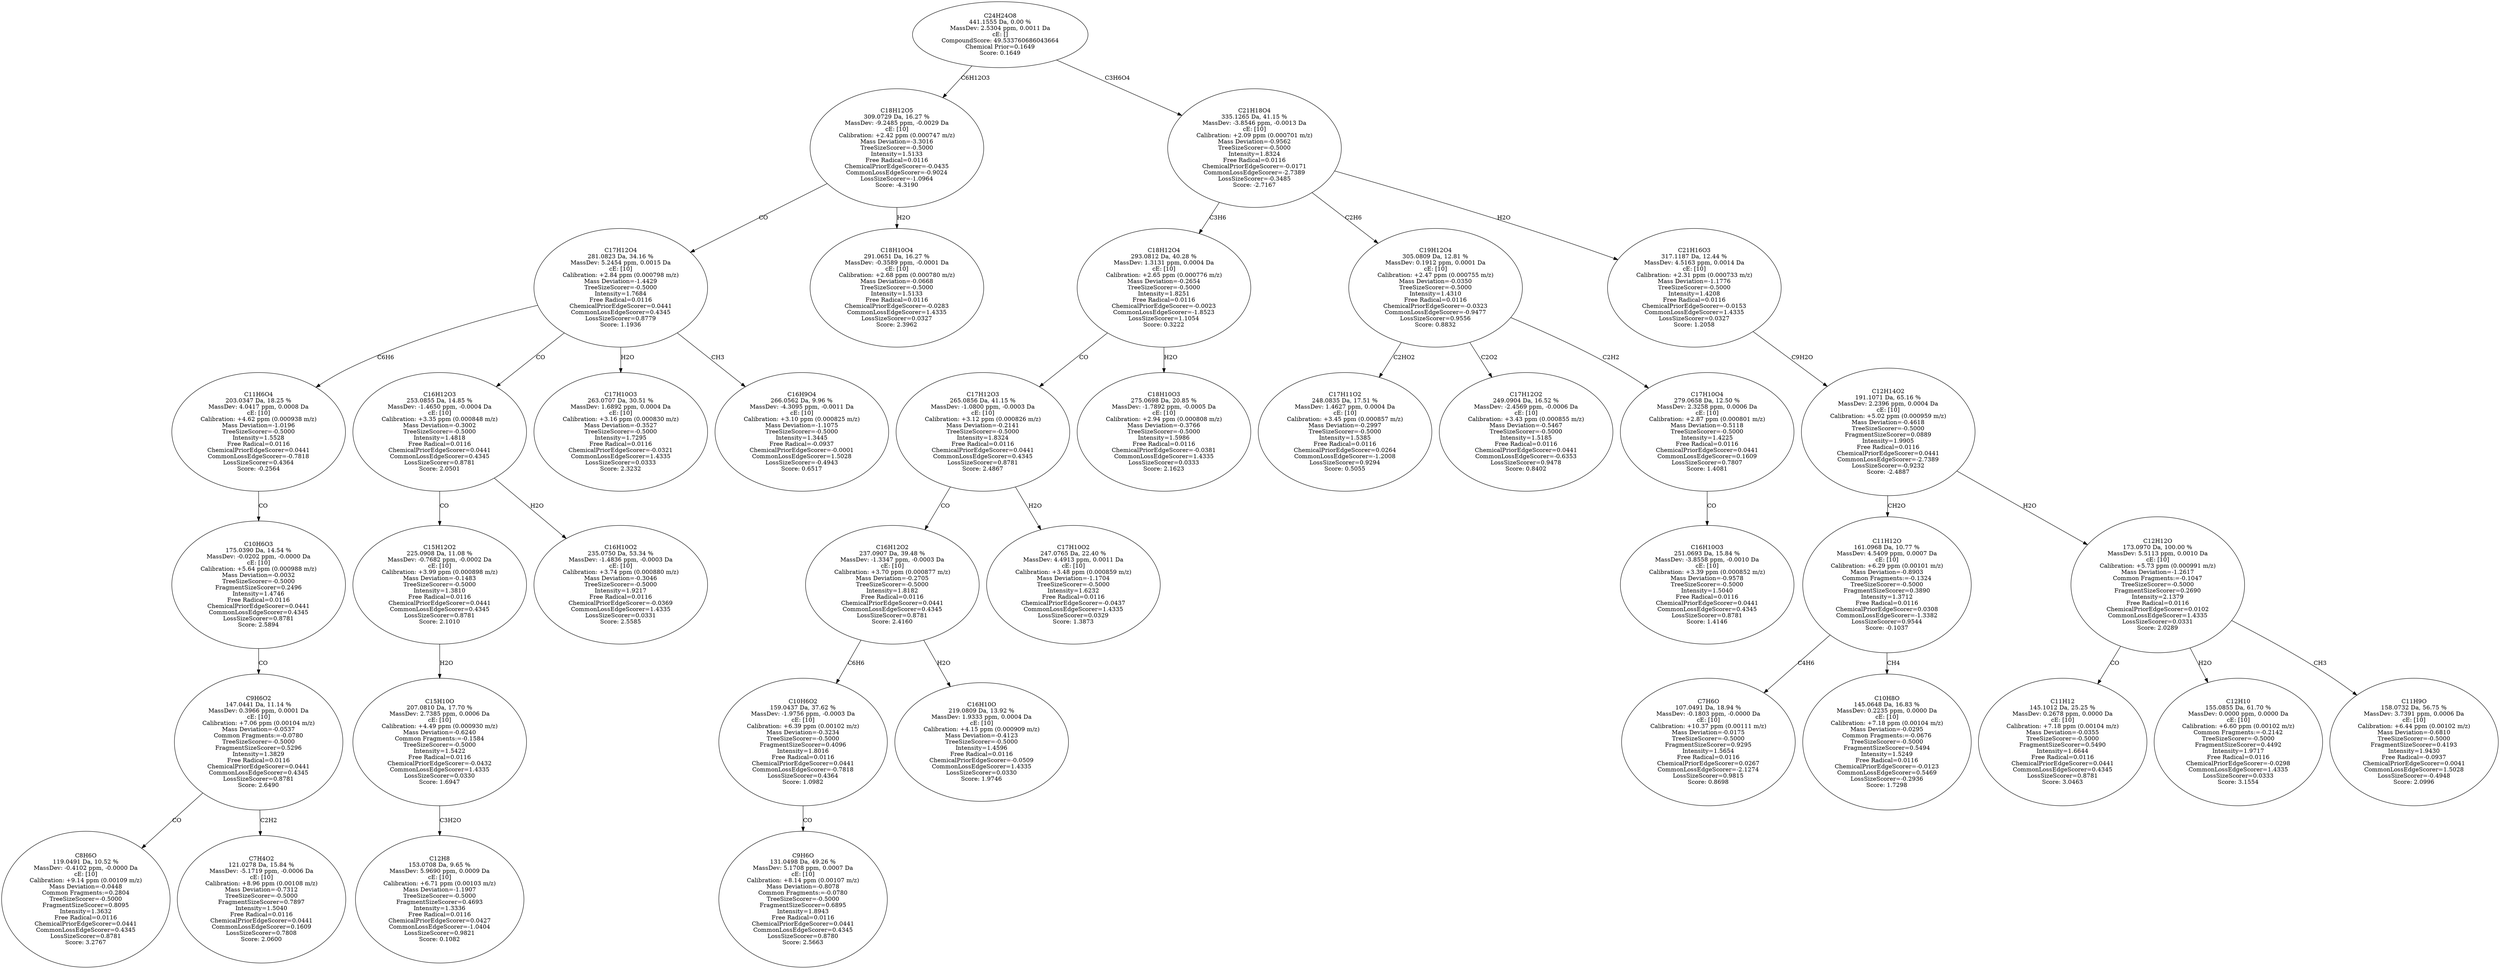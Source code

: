 strict digraph {
v1 [label="C8H6O\n119.0491 Da, 10.52 %\nMassDev: -0.4102 ppm, -0.0000 Da\ncE: [10]\nCalibration: +9.14 ppm (0.00109 m/z)\nMass Deviation=-0.0448\nCommon Fragments:=0.2804\nTreeSizeScorer=-0.5000\nFragmentSizeScorer=0.8095\nIntensity=1.3632\nFree Radical=0.0116\nChemicalPriorEdgeScorer=0.0441\nCommonLossEdgeScorer=0.4345\nLossSizeScorer=0.8781\nScore: 3.2767"];
v2 [label="C7H4O2\n121.0278 Da, 15.84 %\nMassDev: -5.1719 ppm, -0.0006 Da\ncE: [10]\nCalibration: +8.96 ppm (0.00108 m/z)\nMass Deviation=-0.7312\nTreeSizeScorer=-0.5000\nFragmentSizeScorer=0.7897\nIntensity=1.5040\nFree Radical=0.0116\nChemicalPriorEdgeScorer=0.0441\nCommonLossEdgeScorer=0.1609\nLossSizeScorer=0.7808\nScore: 2.0600"];
v3 [label="C9H6O2\n147.0441 Da, 11.14 %\nMassDev: 0.3966 ppm, 0.0001 Da\ncE: [10]\nCalibration: +7.06 ppm (0.00104 m/z)\nMass Deviation=-0.0537\nCommon Fragments:=-0.0780\nTreeSizeScorer=-0.5000\nFragmentSizeScorer=0.5296\nIntensity=1.3829\nFree Radical=0.0116\nChemicalPriorEdgeScorer=0.0441\nCommonLossEdgeScorer=0.4345\nLossSizeScorer=0.8781\nScore: 2.6490"];
v4 [label="C10H6O3\n175.0390 Da, 14.54 %\nMassDev: -0.0202 ppm, -0.0000 Da\ncE: [10]\nCalibration: +5.64 ppm (0.000988 m/z)\nMass Deviation=-0.0032\nTreeSizeScorer=-0.5000\nFragmentSizeScorer=0.2496\nIntensity=1.4746\nFree Radical=0.0116\nChemicalPriorEdgeScorer=0.0441\nCommonLossEdgeScorer=0.4345\nLossSizeScorer=0.8781\nScore: 2.5894"];
v5 [label="C11H6O4\n203.0347 Da, 18.25 %\nMassDev: 4.0417 ppm, 0.0008 Da\ncE: [10]\nCalibration: +4.62 ppm (0.000938 m/z)\nMass Deviation=-1.0196\nTreeSizeScorer=-0.5000\nIntensity=1.5528\nFree Radical=0.0116\nChemicalPriorEdgeScorer=0.0441\nCommonLossEdgeScorer=-0.7818\nLossSizeScorer=0.4364\nScore: -0.2564"];
v6 [label="C12H8\n153.0708 Da, 9.65 %\nMassDev: 5.9690 ppm, 0.0009 Da\ncE: [10]\nCalibration: +6.71 ppm (0.00103 m/z)\nMass Deviation=-1.1907\nTreeSizeScorer=-0.5000\nFragmentSizeScorer=0.4693\nIntensity=1.3336\nFree Radical=0.0116\nChemicalPriorEdgeScorer=0.0427\nCommonLossEdgeScorer=-1.0404\nLossSizeScorer=0.9821\nScore: 0.1082"];
v7 [label="C15H10O\n207.0810 Da, 17.70 %\nMassDev: 2.7385 ppm, 0.0006 Da\ncE: [10]\nCalibration: +4.49 ppm (0.000930 m/z)\nMass Deviation=-0.6240\nCommon Fragments:=-0.1584\nTreeSizeScorer=-0.5000\nIntensity=1.5422\nFree Radical=0.0116\nChemicalPriorEdgeScorer=-0.0432\nCommonLossEdgeScorer=1.4335\nLossSizeScorer=0.0330\nScore: 1.6947"];
v8 [label="C15H12O2\n225.0908 Da, 11.08 %\nMassDev: -0.7682 ppm, -0.0002 Da\ncE: [10]\nCalibration: +3.99 ppm (0.000898 m/z)\nMass Deviation=-0.1483\nTreeSizeScorer=-0.5000\nIntensity=1.3810\nFree Radical=0.0116\nChemicalPriorEdgeScorer=0.0441\nCommonLossEdgeScorer=0.4345\nLossSizeScorer=0.8781\nScore: 2.1010"];
v9 [label="C16H10O2\n235.0750 Da, 53.34 %\nMassDev: -1.4836 ppm, -0.0003 Da\ncE: [10]\nCalibration: +3.74 ppm (0.000880 m/z)\nMass Deviation=-0.3046\nTreeSizeScorer=-0.5000\nIntensity=1.9217\nFree Radical=0.0116\nChemicalPriorEdgeScorer=-0.0369\nCommonLossEdgeScorer=1.4335\nLossSizeScorer=0.0331\nScore: 2.5585"];
v10 [label="C16H12O3\n253.0855 Da, 14.85 %\nMassDev: -1.4650 ppm, -0.0004 Da\ncE: [10]\nCalibration: +3.35 ppm (0.000848 m/z)\nMass Deviation=-0.3002\nTreeSizeScorer=-0.5000\nIntensity=1.4818\nFree Radical=0.0116\nChemicalPriorEdgeScorer=0.0441\nCommonLossEdgeScorer=0.4345\nLossSizeScorer=0.8781\nScore: 2.0501"];
v11 [label="C17H10O3\n263.0707 Da, 30.51 %\nMassDev: 1.6892 ppm, 0.0004 Da\ncE: [10]\nCalibration: +3.16 ppm (0.000830 m/z)\nMass Deviation=-0.3527\nTreeSizeScorer=-0.5000\nIntensity=1.7295\nFree Radical=0.0116\nChemicalPriorEdgeScorer=-0.0321\nCommonLossEdgeScorer=1.4335\nLossSizeScorer=0.0333\nScore: 2.3232"];
v12 [label="C16H9O4\n266.0562 Da, 9.96 %\nMassDev: -4.3095 ppm, -0.0011 Da\ncE: [10]\nCalibration: +3.10 ppm (0.000825 m/z)\nMass Deviation=-1.1075\nTreeSizeScorer=-0.5000\nIntensity=1.3445\nFree Radical=-0.0937\nChemicalPriorEdgeScorer=-0.0001\nCommonLossEdgeScorer=1.5028\nLossSizeScorer=-0.4943\nScore: 0.6517"];
v13 [label="C17H12O4\n281.0823 Da, 34.16 %\nMassDev: 5.2454 ppm, 0.0015 Da\ncE: [10]\nCalibration: +2.84 ppm (0.000798 m/z)\nMass Deviation=-1.4429\nTreeSizeScorer=-0.5000\nIntensity=1.7684\nFree Radical=0.0116\nChemicalPriorEdgeScorer=0.0441\nCommonLossEdgeScorer=0.4345\nLossSizeScorer=0.8779\nScore: 1.1936"];
v14 [label="C18H10O4\n291.0651 Da, 16.27 %\nMassDev: -0.3589 ppm, -0.0001 Da\ncE: [10]\nCalibration: +2.68 ppm (0.000780 m/z)\nMass Deviation=-0.0668\nTreeSizeScorer=-0.5000\nIntensity=1.5133\nFree Radical=0.0116\nChemicalPriorEdgeScorer=-0.0283\nCommonLossEdgeScorer=1.4335\nLossSizeScorer=0.0327\nScore: 2.3962"];
v15 [label="C18H12O5\n309.0729 Da, 16.27 %\nMassDev: -9.2485 ppm, -0.0029 Da\ncE: [10]\nCalibration: +2.42 ppm (0.000747 m/z)\nMass Deviation=-3.3016\nTreeSizeScorer=-0.5000\nIntensity=1.5133\nFree Radical=0.0116\nChemicalPriorEdgeScorer=-0.0435\nCommonLossEdgeScorer=-0.9024\nLossSizeScorer=-1.0964\nScore: -4.3190"];
v16 [label="C9H6O\n131.0498 Da, 49.26 %\nMassDev: 5.1708 ppm, 0.0007 Da\ncE: [10]\nCalibration: +8.14 ppm (0.00107 m/z)\nMass Deviation=-0.8078\nCommon Fragments:=-0.0780\nTreeSizeScorer=-0.5000\nFragmentSizeScorer=0.6895\nIntensity=1.8943\nFree Radical=0.0116\nChemicalPriorEdgeScorer=0.0441\nCommonLossEdgeScorer=0.4345\nLossSizeScorer=0.8780\nScore: 2.5663"];
v17 [label="C10H6O2\n159.0437 Da, 37.62 %\nMassDev: -1.9756 ppm, -0.0003 Da\ncE: [10]\nCalibration: +6.39 ppm (0.00102 m/z)\nMass Deviation=-0.3234\nTreeSizeScorer=-0.5000\nFragmentSizeScorer=0.4096\nIntensity=1.8016\nFree Radical=0.0116\nChemicalPriorEdgeScorer=0.0441\nCommonLossEdgeScorer=-0.7818\nLossSizeScorer=0.4364\nScore: 1.0982"];
v18 [label="C16H10O\n219.0809 Da, 13.92 %\nMassDev: 1.9333 ppm, 0.0004 Da\ncE: [10]\nCalibration: +4.15 ppm (0.000909 m/z)\nMass Deviation=-0.4123\nTreeSizeScorer=-0.5000\nIntensity=1.4596\nFree Radical=0.0116\nChemicalPriorEdgeScorer=-0.0509\nCommonLossEdgeScorer=1.4335\nLossSizeScorer=0.0330\nScore: 1.9746"];
v19 [label="C16H12O2\n237.0907 Da, 39.48 %\nMassDev: -1.3347 ppm, -0.0003 Da\ncE: [10]\nCalibration: +3.70 ppm (0.000877 m/z)\nMass Deviation=-0.2705\nTreeSizeScorer=-0.5000\nIntensity=1.8182\nFree Radical=0.0116\nChemicalPriorEdgeScorer=0.0441\nCommonLossEdgeScorer=0.4345\nLossSizeScorer=0.8781\nScore: 2.4160"];
v20 [label="C17H10O2\n247.0765 Da, 22.40 %\nMassDev: 4.4913 ppm, 0.0011 Da\ncE: [10]\nCalibration: +3.48 ppm (0.000859 m/z)\nMass Deviation=-1.1704\nTreeSizeScorer=-0.5000\nIntensity=1.6232\nFree Radical=0.0116\nChemicalPriorEdgeScorer=-0.0437\nCommonLossEdgeScorer=1.4335\nLossSizeScorer=0.0329\nScore: 1.3873"];
v21 [label="C17H12O3\n265.0856 Da, 41.15 %\nMassDev: -1.0800 ppm, -0.0003 Da\ncE: [10]\nCalibration: +3.12 ppm (0.000826 m/z)\nMass Deviation=-0.2141\nTreeSizeScorer=-0.5000\nIntensity=1.8324\nFree Radical=0.0116\nChemicalPriorEdgeScorer=0.0441\nCommonLossEdgeScorer=0.4345\nLossSizeScorer=0.8781\nScore: 2.4867"];
v22 [label="C18H10O3\n275.0698 Da, 20.85 %\nMassDev: -1.7892 ppm, -0.0005 Da\ncE: [10]\nCalibration: +2.94 ppm (0.000808 m/z)\nMass Deviation=-0.3766\nTreeSizeScorer=-0.5000\nIntensity=1.5986\nFree Radical=0.0116\nChemicalPriorEdgeScorer=-0.0381\nCommonLossEdgeScorer=1.4335\nLossSizeScorer=0.0333\nScore: 2.1623"];
v23 [label="C18H12O4\n293.0812 Da, 40.28 %\nMassDev: 1.3131 ppm, 0.0004 Da\ncE: [10]\nCalibration: +2.65 ppm (0.000776 m/z)\nMass Deviation=-0.2654\nTreeSizeScorer=-0.5000\nIntensity=1.8251\nFree Radical=0.0116\nChemicalPriorEdgeScorer=-0.0023\nCommonLossEdgeScorer=-1.8523\nLossSizeScorer=1.1054\nScore: 0.3222"];
v24 [label="C17H11O2\n248.0835 Da, 17.51 %\nMassDev: 1.4627 ppm, 0.0004 Da\ncE: [10]\nCalibration: +3.45 ppm (0.000857 m/z)\nMass Deviation=-0.2997\nTreeSizeScorer=-0.5000\nIntensity=1.5385\nFree Radical=0.0116\nChemicalPriorEdgeScorer=0.0264\nCommonLossEdgeScorer=-1.2008\nLossSizeScorer=0.9294\nScore: 0.5055"];
v25 [label="C17H12O2\n249.0904 Da, 16.52 %\nMassDev: -2.4569 ppm, -0.0006 Da\ncE: [10]\nCalibration: +3.43 ppm (0.000855 m/z)\nMass Deviation=-0.5467\nTreeSizeScorer=-0.5000\nIntensity=1.5185\nFree Radical=0.0116\nChemicalPriorEdgeScorer=0.0441\nCommonLossEdgeScorer=-0.6353\nLossSizeScorer=0.9478\nScore: 0.8402"];
v26 [label="C16H10O3\n251.0693 Da, 15.84 %\nMassDev: -3.8558 ppm, -0.0010 Da\ncE: [10]\nCalibration: +3.39 ppm (0.000852 m/z)\nMass Deviation=-0.9578\nTreeSizeScorer=-0.5000\nIntensity=1.5040\nFree Radical=0.0116\nChemicalPriorEdgeScorer=0.0441\nCommonLossEdgeScorer=0.4345\nLossSizeScorer=0.8781\nScore: 1.4146"];
v27 [label="C17H10O4\n279.0658 Da, 12.50 %\nMassDev: 2.3258 ppm, 0.0006 Da\ncE: [10]\nCalibration: +2.87 ppm (0.000801 m/z)\nMass Deviation=-0.5118\nTreeSizeScorer=-0.5000\nIntensity=1.4225\nFree Radical=0.0116\nChemicalPriorEdgeScorer=0.0441\nCommonLossEdgeScorer=0.1609\nLossSizeScorer=0.7807\nScore: 1.4081"];
v28 [label="C19H12O4\n305.0809 Da, 12.81 %\nMassDev: 0.1912 ppm, 0.0001 Da\ncE: [10]\nCalibration: +2.47 ppm (0.000755 m/z)\nMass Deviation=-0.0350\nTreeSizeScorer=-0.5000\nIntensity=1.4310\nFree Radical=0.0116\nChemicalPriorEdgeScorer=-0.0323\nCommonLossEdgeScorer=-0.9477\nLossSizeScorer=0.9556\nScore: 0.8832"];
v29 [label="C7H6O\n107.0491 Da, 18.94 %\nMassDev: -0.1803 ppm, -0.0000 Da\ncE: [10]\nCalibration: +10.37 ppm (0.00111 m/z)\nMass Deviation=-0.0175\nTreeSizeScorer=-0.5000\nFragmentSizeScorer=0.9295\nIntensity=1.5654\nFree Radical=0.0116\nChemicalPriorEdgeScorer=0.0267\nCommonLossEdgeScorer=-2.1274\nLossSizeScorer=0.9815\nScore: 0.8698"];
v30 [label="C10H8O\n145.0648 Da, 16.83 %\nMassDev: 0.2235 ppm, 0.0000 Da\ncE: [10]\nCalibration: +7.18 ppm (0.00104 m/z)\nMass Deviation=-0.0295\nCommon Fragments:=-0.0676\nTreeSizeScorer=-0.5000\nFragmentSizeScorer=0.5494\nIntensity=1.5249\nFree Radical=0.0116\nChemicalPriorEdgeScorer=-0.0123\nCommonLossEdgeScorer=0.5469\nLossSizeScorer=-0.2936\nScore: 1.7298"];
v31 [label="C11H12O\n161.0968 Da, 10.77 %\nMassDev: 4.5409 ppm, 0.0007 Da\ncE: [10]\nCalibration: +6.29 ppm (0.00101 m/z)\nMass Deviation=-0.8903\nCommon Fragments:=-0.1324\nTreeSizeScorer=-0.5000\nFragmentSizeScorer=0.3890\nIntensity=1.3712\nFree Radical=0.0116\nChemicalPriorEdgeScorer=0.0308\nCommonLossEdgeScorer=-1.3382\nLossSizeScorer=0.9544\nScore: -0.1037"];
v32 [label="C11H12\n145.1012 Da, 25.25 %\nMassDev: 0.2678 ppm, 0.0000 Da\ncE: [10]\nCalibration: +7.18 ppm (0.00104 m/z)\nMass Deviation=-0.0355\nTreeSizeScorer=-0.5000\nFragmentSizeScorer=0.5490\nIntensity=1.6644\nFree Radical=0.0116\nChemicalPriorEdgeScorer=0.0441\nCommonLossEdgeScorer=0.4345\nLossSizeScorer=0.8781\nScore: 3.0463"];
v33 [label="C12H10\n155.0855 Da, 61.70 %\nMassDev: 0.0000 ppm, 0.0000 Da\ncE: [10]\nCalibration: +6.60 ppm (0.00102 m/z)\nCommon Fragments:=-0.2142\nTreeSizeScorer=-0.5000\nFragmentSizeScorer=0.4492\nIntensity=1.9717\nFree Radical=0.0116\nChemicalPriorEdgeScorer=-0.0298\nCommonLossEdgeScorer=1.4335\nLossSizeScorer=0.0333\nScore: 3.1554"];
v34 [label="C11H9O\n158.0732 Da, 56.75 %\nMassDev: 3.7391 ppm, 0.0006 Da\ncE: [10]\nCalibration: +6.44 ppm (0.00102 m/z)\nMass Deviation=-0.6810\nTreeSizeScorer=-0.5000\nFragmentSizeScorer=0.4193\nIntensity=1.9430\nFree Radical=-0.0937\nChemicalPriorEdgeScorer=0.0041\nCommonLossEdgeScorer=1.5028\nLossSizeScorer=-0.4948\nScore: 2.0996"];
v35 [label="C12H12O\n173.0970 Da, 100.00 %\nMassDev: 5.5113 ppm, 0.0010 Da\ncE: [10]\nCalibration: +5.73 ppm (0.000991 m/z)\nMass Deviation=-1.2617\nCommon Fragments:=-0.1047\nTreeSizeScorer=-0.5000\nFragmentSizeScorer=0.2690\nIntensity=2.1379\nFree Radical=0.0116\nChemicalPriorEdgeScorer=0.0102\nCommonLossEdgeScorer=1.4335\nLossSizeScorer=0.0331\nScore: 2.0289"];
v36 [label="C12H14O2\n191.1071 Da, 65.16 %\nMassDev: 2.2396 ppm, 0.0004 Da\ncE: [10]\nCalibration: +5.02 ppm (0.000959 m/z)\nMass Deviation=-0.4618\nTreeSizeScorer=-0.5000\nFragmentSizeScorer=0.0889\nIntensity=1.9905\nFree Radical=0.0116\nChemicalPriorEdgeScorer=0.0441\nCommonLossEdgeScorer=-2.7389\nLossSizeScorer=-0.9232\nScore: -2.4887"];
v37 [label="C21H16O3\n317.1187 Da, 12.44 %\nMassDev: 4.5163 ppm, 0.0014 Da\ncE: [10]\nCalibration: +2.31 ppm (0.000733 m/z)\nMass Deviation=-1.1776\nTreeSizeScorer=-0.5000\nIntensity=1.4208\nFree Radical=0.0116\nChemicalPriorEdgeScorer=-0.0153\nCommonLossEdgeScorer=1.4335\nLossSizeScorer=0.0327\nScore: 1.2058"];
v38 [label="C21H18O4\n335.1265 Da, 41.15 %\nMassDev: -3.8546 ppm, -0.0013 Da\ncE: [10]\nCalibration: +2.09 ppm (0.000701 m/z)\nMass Deviation=-0.9562\nTreeSizeScorer=-0.5000\nIntensity=1.8324\nFree Radical=0.0116\nChemicalPriorEdgeScorer=-0.0171\nCommonLossEdgeScorer=-2.7389\nLossSizeScorer=-0.3485\nScore: -2.7167"];
v39 [label="C24H24O8\n441.1555 Da, 0.00 %\nMassDev: 2.5304 ppm, 0.0011 Da\ncE: []\nCompoundScore: 49.533760686043664\nChemical Prior=0.1649\nScore: 0.1649"];
v3 -> v1 [label="CO"];
v3 -> v2 [label="C2H2"];
v4 -> v3 [label="CO"];
v5 -> v4 [label="CO"];
v13 -> v5 [label="C6H6"];
v7 -> v6 [label="C3H2O"];
v8 -> v7 [label="H2O"];
v10 -> v8 [label="CO"];
v10 -> v9 [label="H2O"];
v13 -> v10 [label="CO"];
v13 -> v11 [label="H2O"];
v13 -> v12 [label="CH3"];
v15 -> v13 [label="CO"];
v15 -> v14 [label="H2O"];
v39 -> v15 [label="C6H12O3"];
v17 -> v16 [label="CO"];
v19 -> v17 [label="C6H6"];
v19 -> v18 [label="H2O"];
v21 -> v19 [label="CO"];
v21 -> v20 [label="H2O"];
v23 -> v21 [label="CO"];
v23 -> v22 [label="H2O"];
v38 -> v23 [label="C3H6"];
v28 -> v24 [label="C2HO2"];
v28 -> v25 [label="C2O2"];
v27 -> v26 [label="CO"];
v28 -> v27 [label="C2H2"];
v38 -> v28 [label="C2H6"];
v31 -> v29 [label="C4H6"];
v31 -> v30 [label="CH4"];
v36 -> v31 [label="CH2O"];
v35 -> v32 [label="CO"];
v35 -> v33 [label="H2O"];
v35 -> v34 [label="CH3"];
v36 -> v35 [label="H2O"];
v37 -> v36 [label="C9H2O"];
v38 -> v37 [label="H2O"];
v39 -> v38 [label="C3H6O4"];
}